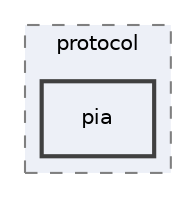 digraph "/Users/jlu/zeek/src/analyzer/protocol/pia"
{
 // LATEX_PDF_SIZE
  edge [fontname="Helvetica",fontsize="10",labelfontname="Helvetica",labelfontsize="10"];
  node [fontname="Helvetica",fontsize="10",shape=record];
  compound=true
  subgraph clusterdir_5b88579d87e8de5dcee2ef4958d0594c {
    graph [ bgcolor="#edf0f7", pencolor="grey50", style="filled,dashed,", label="protocol", fontname="Helvetica", fontsize="10", URL="dir_5b88579d87e8de5dcee2ef4958d0594c.html"]
  dir_7fb8f13fd02e9b278c420b05a713d638 [shape=box, label="pia", style="filled,bold,", fillcolor="#edf0f7", color="grey25", URL="dir_7fb8f13fd02e9b278c420b05a713d638.html"];
  }
}
